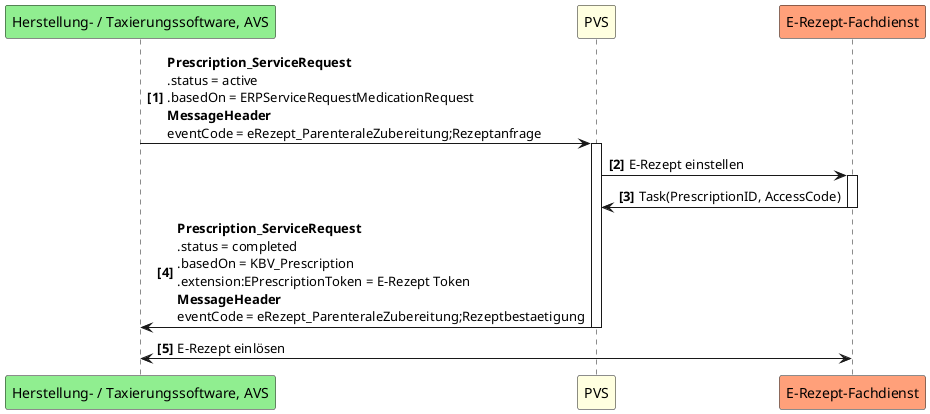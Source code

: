 @startuml UC4
autonumber "<b>[0]"
participant "Herstellung- / Taxierungssoftware, AVS" as AP #LightGreen
participant PVS as A #LightYellow
participant "E-Rezept-Fachdienst" as FD #LightSalmon

AP -> A++: <b>Prescription_ServiceRequest \n.status = active \n.basedOn = ERPServiceRequestMedicationRequest \n<b>MessageHeader\neventCode = eRezept_ParenteraleZubereitung;Rezeptanfrage
A -> FD++: E-Rezept einstellen
FD -> A--: Task(PrescriptionID, AccessCode)
A -> AP--: <b>Prescription_ServiceRequest \n.status = completed \n.basedOn = KBV_Prescription \n.extension:EPrescriptionToken = E-Rezept Token\n<b>MessageHeader\neventCode = eRezept_ParenteraleZubereitung;Rezeptbestaetigung
AP <-> FD: E-Rezept einlösen

@enduml
